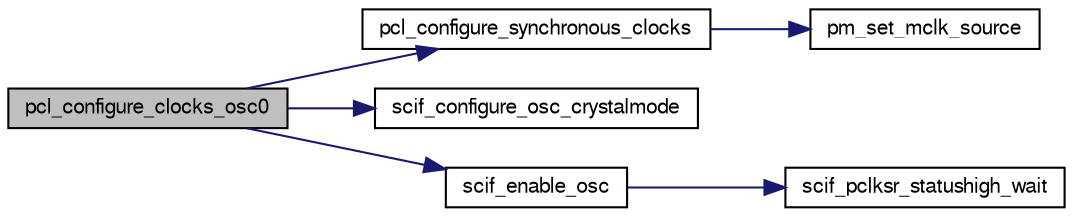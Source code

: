 digraph G
{
  edge [fontname="FreeSans",fontsize="10",labelfontname="FreeSans",labelfontsize="10"];
  node [fontname="FreeSans",fontsize="10",shape=record];
  rankdir=LR;
  Node1 [label="pcl_configure_clocks_osc0",height=0.2,width=0.4,color="black", fillcolor="grey75", style="filled" fontcolor="black"];
  Node1 -> Node2 [color="midnightblue",fontsize="10",style="solid",fontname="FreeSans"];
  Node2 [label="pcl_configure_synchronous_clocks",height=0.2,width=0.4,color="black", fillcolor="white", style="filled",URL="$a00035.html#a92e75eae7678315865429a64f7562644",tooltip="Device-specific implementation."];
  Node2 -> Node3 [color="midnightblue",fontsize="10",style="solid",fontname="FreeSans"];
  Node3 [label="pm_set_mclk_source",height=0.2,width=0.4,color="black", fillcolor="white", style="filled",URL="$a00033.html#ae8ae9d9b5af1bbd592f7dce6e11677b0",tooltip="Clock Functions."];
  Node1 -> Node4 [color="midnightblue",fontsize="10",style="solid",fontname="FreeSans"];
  Node4 [label="scif_configure_osc_crystalmode",height=0.2,width=0.4,color="black", fillcolor="white", style="filled",URL="$a00041.html#a07a99c5e193620b3d4a6825bcd054e37",tooltip="Configure an oscillator in crystal mode."];
  Node1 -> Node5 [color="midnightblue",fontsize="10",style="solid",fontname="FreeSans"];
  Node5 [label="scif_enable_osc",height=0.2,width=0.4,color="black", fillcolor="white", style="filled",URL="$a00041.html#ae6a41bbff30ad3544abd620bb8b50612",tooltip="Enable an oscillator with a given startup time."];
  Node5 -> Node6 [color="midnightblue",fontsize="10",style="solid",fontname="FreeSans"];
  Node6 [label="scif_pclksr_statushigh_wait",height=0.2,width=0.4,color="black", fillcolor="white", style="filled",URL="$a00041.html#a5f0069245d4d5cbfea5cb6b3300a6c0b",tooltip="Wait for a status high in the Power and Clocks status register."];
}
